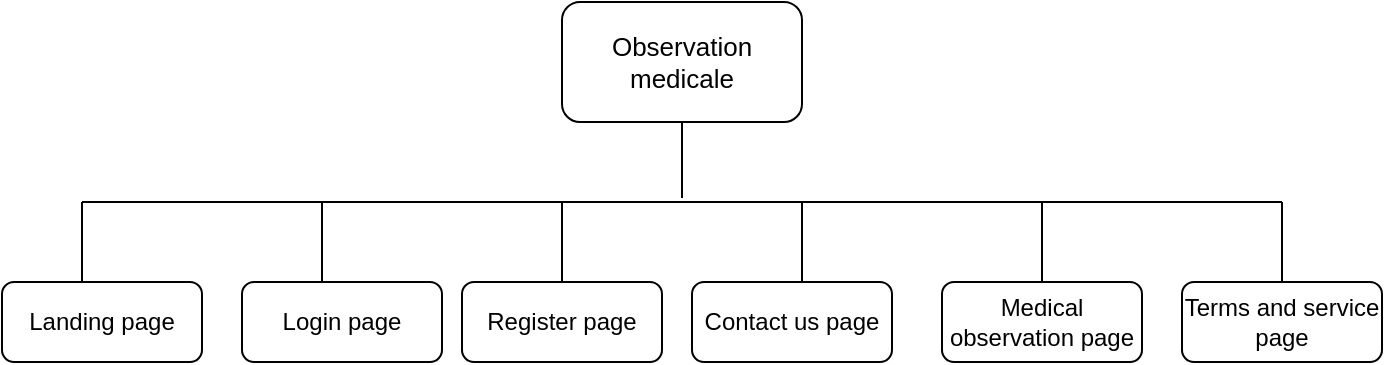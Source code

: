 <mxfile version="14.1.8" type="device" pages="7"><diagram id="3yJ3MZIMMyPc7W6pzTrN" name="Summary"><mxGraphModel dx="946" dy="725" grid="1" gridSize="10" guides="1" tooltips="1" connect="1" arrows="1" fold="1" page="1" pageScale="1" pageWidth="850" pageHeight="1100" math="0" shadow="0"><root><mxCell id="0"/><mxCell id="1" parent="0"/><mxCell id="WhjVWu0zMFhvzqCTLswq-1" value="&lt;font style=&quot;font-size: 13px&quot;&gt;Observation medicale&lt;/font&gt;" style="rounded=1;whiteSpace=wrap;html=1;" vertex="1" parent="1"><mxGeometry x="360" y="20" width="120" height="60" as="geometry"/></mxCell><mxCell id="WhjVWu0zMFhvzqCTLswq-2" value="" style="endArrow=none;html=1;" edge="1" parent="1"><mxGeometry width="50" height="50" relative="1" as="geometry"><mxPoint x="420" y="118" as="sourcePoint"/><mxPoint x="420" y="80" as="targetPoint"/></mxGeometry></mxCell><mxCell id="WhjVWu0zMFhvzqCTLswq-3" value="" style="endArrow=none;html=1;" edge="1" parent="1"><mxGeometry width="50" height="50" relative="1" as="geometry"><mxPoint x="120" y="120" as="sourcePoint"/><mxPoint x="720" y="120" as="targetPoint"/></mxGeometry></mxCell><mxCell id="WhjVWu0zMFhvzqCTLswq-4" value="" style="endArrow=none;html=1;" edge="1" parent="1"><mxGeometry width="50" height="50" relative="1" as="geometry"><mxPoint x="120" y="160" as="sourcePoint"/><mxPoint x="120" y="120" as="targetPoint"/></mxGeometry></mxCell><mxCell id="WhjVWu0zMFhvzqCTLswq-5" value="" style="endArrow=none;html=1;" edge="1" parent="1"><mxGeometry width="50" height="50" relative="1" as="geometry"><mxPoint x="360" y="160" as="sourcePoint"/><mxPoint x="360" y="120" as="targetPoint"/></mxGeometry></mxCell><mxCell id="WhjVWu0zMFhvzqCTLswq-6" value="" style="endArrow=none;html=1;" edge="1" parent="1"><mxGeometry width="50" height="50" relative="1" as="geometry"><mxPoint x="240" y="160" as="sourcePoint"/><mxPoint x="240" y="120" as="targetPoint"/></mxGeometry></mxCell><mxCell id="WhjVWu0zMFhvzqCTLswq-7" value="" style="endArrow=none;html=1;" edge="1" parent="1"><mxGeometry width="50" height="50" relative="1" as="geometry"><mxPoint x="480" y="160" as="sourcePoint"/><mxPoint x="480" y="120" as="targetPoint"/></mxGeometry></mxCell><mxCell id="WhjVWu0zMFhvzqCTLswq-8" value="" style="endArrow=none;html=1;" edge="1" parent="1"><mxGeometry width="50" height="50" relative="1" as="geometry"><mxPoint x="600" y="160" as="sourcePoint"/><mxPoint x="600" y="120" as="targetPoint"/></mxGeometry></mxCell><mxCell id="WhjVWu0zMFhvzqCTLswq-9" value="" style="endArrow=none;html=1;" edge="1" parent="1"><mxGeometry width="50" height="50" relative="1" as="geometry"><mxPoint x="720" y="160" as="sourcePoint"/><mxPoint x="720" y="120" as="targetPoint"/></mxGeometry></mxCell><mxCell id="WhjVWu0zMFhvzqCTLswq-10" value="Landing page" style="rounded=1;whiteSpace=wrap;html=1;" vertex="1" parent="1"><mxGeometry x="80" y="160" width="100" height="40" as="geometry"/></mxCell><mxCell id="WhjVWu0zMFhvzqCTLswq-12" value="Login page" style="rounded=1;whiteSpace=wrap;html=1;" vertex="1" parent="1"><mxGeometry x="200" y="160" width="100" height="40" as="geometry"/></mxCell><mxCell id="WhjVWu0zMFhvzqCTLswq-13" value="Register page" style="rounded=1;whiteSpace=wrap;html=1;" vertex="1" parent="1"><mxGeometry x="310" y="160" width="100" height="40" as="geometry"/></mxCell><mxCell id="WhjVWu0zMFhvzqCTLswq-14" value="Contact us page" style="rounded=1;whiteSpace=wrap;html=1;" vertex="1" parent="1"><mxGeometry x="425" y="160" width="100" height="40" as="geometry"/></mxCell><mxCell id="WhjVWu0zMFhvzqCTLswq-17" value="Medical observation page" style="rounded=1;whiteSpace=wrap;html=1;" vertex="1" parent="1"><mxGeometry x="550" y="160" width="100" height="40" as="geometry"/></mxCell><mxCell id="WhjVWu0zMFhvzqCTLswq-19" value="Terms and service page" style="rounded=1;whiteSpace=wrap;html=1;" vertex="1" parent="1"><mxGeometry x="670" y="160" width="100" height="40" as="geometry"/></mxCell></root></mxGraphModel></diagram><diagram id="wL3Z_majx9mBu0oNOrp7" name="Medical observation page"><mxGraphModel dx="5212" dy="4100" grid="1" gridSize="10" guides="1" tooltips="1" connect="1" arrows="1" fold="1" page="0" pageScale="1" pageWidth="850" pageHeight="1100" math="0" shadow="0"><root><mxCell id="9VKDT4r9Dk2I_gmhEoQF-0"/><mxCell id="9VKDT4r9Dk2I_gmhEoQF-1" parent="9VKDT4r9Dk2I_gmhEoQF-0"/><mxCell id="FzcDCdf07v_fNVSTCSuI-3" style="edgeStyle=orthogonalEdgeStyle;rounded=0;orthogonalLoop=1;jettySize=auto;html=1;exitX=0.5;exitY=1;exitDx=0;exitDy=0;" edge="1" parent="9VKDT4r9Dk2I_gmhEoQF-1" source="FzcDCdf07v_fNVSTCSuI-0"><mxGeometry relative="1" as="geometry"><mxPoint x="160.429" y="-120" as="targetPoint"/></mxGeometry></mxCell><mxCell id="FzcDCdf07v_fNVSTCSuI-0" value="&lt;font style=&quot;font-size: 19px&quot;&gt;Identite&lt;/font&gt;" style="rounded=1;whiteSpace=wrap;html=1;" vertex="1" parent="9VKDT4r9Dk2I_gmhEoQF-1"><mxGeometry x="100" y="-250" width="120" height="60" as="geometry"/></mxCell><mxCell id="FzcDCdf07v_fNVSTCSuI-6" style="edgeStyle=orthogonalEdgeStyle;rounded=0;orthogonalLoop=1;jettySize=auto;html=1;exitX=0.5;exitY=1;exitDx=0;exitDy=0;" edge="1" parent="9VKDT4r9Dk2I_gmhEoQF-1" source="FzcDCdf07v_fNVSTCSuI-4"><mxGeometry relative="1" as="geometry"><mxPoint x="160.429" as="targetPoint"/></mxGeometry></mxCell><mxCell id="FzcDCdf07v_fNVSTCSuI-4" value="&lt;font style=&quot;font-size: 19px&quot;&gt;Motif de consultation&lt;/font&gt;" style="rounded=1;whiteSpace=wrap;html=1;" vertex="1" parent="9VKDT4r9Dk2I_gmhEoQF-1"><mxGeometry x="100" y="-120" width="120" height="60" as="geometry"/></mxCell><mxCell id="FzcDCdf07v_fNVSTCSuI-8" style="edgeStyle=orthogonalEdgeStyle;rounded=0;orthogonalLoop=1;jettySize=auto;html=1;exitX=0.5;exitY=1;exitDx=0;exitDy=0;entryX=0.5;entryY=0;entryDx=0;entryDy=0;" edge="1" parent="9VKDT4r9Dk2I_gmhEoQF-1" source="FzcDCdf07v_fNVSTCSuI-5" target="FzcDCdf07v_fNVSTCSuI-7"><mxGeometry relative="1" as="geometry"/></mxCell><mxCell id="FzcDCdf07v_fNVSTCSuI-5" value="&lt;font style=&quot;font-size: 19px&quot;&gt;Antecedents&lt;br&gt;&lt;/font&gt;" style="rounded=1;whiteSpace=wrap;html=1;" vertex="1" parent="9VKDT4r9Dk2I_gmhEoQF-1"><mxGeometry x="100" width="120" height="60" as="geometry"/></mxCell><mxCell id="FzcDCdf07v_fNVSTCSuI-13" style="edgeStyle=orthogonalEdgeStyle;rounded=0;orthogonalLoop=1;jettySize=auto;html=1;exitX=0.5;exitY=1;exitDx=0;exitDy=0;entryX=0.5;entryY=0;entryDx=0;entryDy=0;" edge="1" parent="9VKDT4r9Dk2I_gmhEoQF-1" source="FzcDCdf07v_fNVSTCSuI-7" target="FzcDCdf07v_fNVSTCSuI-9"><mxGeometry relative="1" as="geometry"/></mxCell><mxCell id="FzcDCdf07v_fNVSTCSuI-7" value="&lt;font style=&quot;font-size: 19px&quot;&gt;Histoire de la maladie&lt;br&gt;&lt;/font&gt;" style="rounded=1;whiteSpace=wrap;html=1;" vertex="1" parent="9VKDT4r9Dk2I_gmhEoQF-1"><mxGeometry x="100" y="120" width="120" height="60" as="geometry"/></mxCell><mxCell id="FzcDCdf07v_fNVSTCSuI-14" style="edgeStyle=orthogonalEdgeStyle;rounded=0;orthogonalLoop=1;jettySize=auto;html=1;exitX=0.5;exitY=1;exitDx=0;exitDy=0;entryX=0.5;entryY=0;entryDx=0;entryDy=0;" edge="1" parent="9VKDT4r9Dk2I_gmhEoQF-1" source="FzcDCdf07v_fNVSTCSuI-9" target="FzcDCdf07v_fNVSTCSuI-10"><mxGeometry relative="1" as="geometry"/></mxCell><mxCell id="FzcDCdf07v_fNVSTCSuI-9" value="&lt;font style=&quot;font-size: 19px&quot;&gt;Examen physique&lt;br&gt;&lt;/font&gt;" style="rounded=1;whiteSpace=wrap;html=1;" vertex="1" parent="9VKDT4r9Dk2I_gmhEoQF-1"><mxGeometry x="100" y="240" width="120" height="60" as="geometry"/></mxCell><mxCell id="FzcDCdf07v_fNVSTCSuI-15" style="edgeStyle=orthogonalEdgeStyle;rounded=0;orthogonalLoop=1;jettySize=auto;html=1;exitX=0.5;exitY=1;exitDx=0;exitDy=0;entryX=0.5;entryY=0;entryDx=0;entryDy=0;" edge="1" parent="9VKDT4r9Dk2I_gmhEoQF-1" source="FzcDCdf07v_fNVSTCSuI-10" target="FzcDCdf07v_fNVSTCSuI-11"><mxGeometry relative="1" as="geometry"/></mxCell><mxCell id="FzcDCdf07v_fNVSTCSuI-10" value="&lt;font style=&quot;font-size: 19px&quot;&gt;Synthese clinique&lt;br&gt;&lt;/font&gt;" style="rounded=1;whiteSpace=wrap;html=1;" vertex="1" parent="9VKDT4r9Dk2I_gmhEoQF-1"><mxGeometry x="100" y="360" width="120" height="60" as="geometry"/></mxCell><mxCell id="FzcDCdf07v_fNVSTCSuI-16" style="edgeStyle=orthogonalEdgeStyle;rounded=0;orthogonalLoop=1;jettySize=auto;html=1;exitX=0.5;exitY=1;exitDx=0;exitDy=0;entryX=0.5;entryY=0;entryDx=0;entryDy=0;" edge="1" parent="9VKDT4r9Dk2I_gmhEoQF-1" source="FzcDCdf07v_fNVSTCSuI-11" target="FzcDCdf07v_fNVSTCSuI-12"><mxGeometry relative="1" as="geometry"/></mxCell><mxCell id="FzcDCdf07v_fNVSTCSuI-11" value="&lt;font style=&quot;font-size: 19px&quot;&gt;Diagnostics a evoquer&lt;br&gt;&lt;/font&gt;" style="rounded=1;whiteSpace=wrap;html=1;" vertex="1" parent="9VKDT4r9Dk2I_gmhEoQF-1"><mxGeometry x="100" y="480" width="120" height="60" as="geometry"/></mxCell><mxCell id="FzcDCdf07v_fNVSTCSuI-19" style="edgeStyle=orthogonalEdgeStyle;rounded=0;orthogonalLoop=1;jettySize=auto;html=1;exitX=0.5;exitY=1;exitDx=0;exitDy=0;entryX=0.5;entryY=0;entryDx=0;entryDy=0;" edge="1" parent="9VKDT4r9Dk2I_gmhEoQF-1" source="FzcDCdf07v_fNVSTCSuI-12" target="FzcDCdf07v_fNVSTCSuI-17"><mxGeometry relative="1" as="geometry"/></mxCell><mxCell id="FzcDCdf07v_fNVSTCSuI-12" value="&lt;font style=&quot;font-size: 19px&quot;&gt;Bilans paracliniques&lt;br&gt;&lt;/font&gt;" style="rounded=1;whiteSpace=wrap;html=1;" vertex="1" parent="9VKDT4r9Dk2I_gmhEoQF-1"><mxGeometry x="100" y="600" width="120" height="60" as="geometry"/></mxCell><mxCell id="FzcDCdf07v_fNVSTCSuI-17" value="&lt;font style=&quot;font-size: 19px&quot;&gt;Traitement&lt;br&gt;&lt;/font&gt;" style="rounded=1;whiteSpace=wrap;html=1;" vertex="1" parent="9VKDT4r9Dk2I_gmhEoQF-1"><mxGeometry x="100" y="720" width="120" height="60" as="geometry"/></mxCell><mxCell id="FzcDCdf07v_fNVSTCSuI-25" value="" style="endArrow=none;html=1;" edge="1" parent="9VKDT4r9Dk2I_gmhEoQF-1"><mxGeometry width="50" height="50" relative="1" as="geometry"><mxPoint x="220" y="-220" as="sourcePoint"/><mxPoint x="600" y="-220" as="targetPoint"/></mxGeometry></mxCell><mxCell id="FzcDCdf07v_fNVSTCSuI-26" value="" style="endArrow=none;html=1;" edge="1" parent="9VKDT4r9Dk2I_gmhEoQF-1"><mxGeometry width="50" height="50" relative="1" as="geometry"><mxPoint x="600" y="-220" as="sourcePoint"/><mxPoint x="600" y="-480" as="targetPoint"/></mxGeometry></mxCell><mxCell id="FzcDCdf07v_fNVSTCSuI-27" value="" style="endArrow=none;html=1;" edge="1" parent="9VKDT4r9Dk2I_gmhEoQF-1"><mxGeometry width="50" height="50" relative="1" as="geometry"><mxPoint x="600" y="-480" as="sourcePoint"/><mxPoint x="760" y="-480" as="targetPoint"/></mxGeometry></mxCell><mxCell id="FzcDCdf07v_fNVSTCSuI-28" value="Nom complet&lt;br&gt;" style="rounded=0;whiteSpace=wrap;html=1;" vertex="1" parent="9VKDT4r9Dk2I_gmhEoQF-1"><mxGeometry x="840" y="-800" width="120" height="60" as="geometry"/></mxCell><mxCell id="FzcDCdf07v_fNVSTCSuI-29" value="Age" style="rounded=0;whiteSpace=wrap;html=1;" vertex="1" parent="9VKDT4r9Dk2I_gmhEoQF-1"><mxGeometry x="840" y="-640" width="120" height="60" as="geometry"/></mxCell><mxCell id="FzcDCdf07v_fNVSTCSuI-30" value="Sexe" style="rounded=0;whiteSpace=wrap;html=1;" vertex="1" parent="9VKDT4r9Dk2I_gmhEoQF-1"><mxGeometry x="840" y="-720" width="120" height="60" as="geometry"/></mxCell><mxCell id="FzcDCdf07v_fNVSTCSuI-31" value="Profession&lt;br&gt;" style="rounded=0;whiteSpace=wrap;html=1;" vertex="1" parent="9VKDT4r9Dk2I_gmhEoQF-1"><mxGeometry x="840" y="-480" width="120" height="60" as="geometry"/></mxCell><mxCell id="FzcDCdf07v_fNVSTCSuI-32" value="Situation familiale" style="rounded=0;whiteSpace=wrap;html=1;" vertex="1" parent="9VKDT4r9Dk2I_gmhEoQF-1"><mxGeometry x="840" y="-560" width="120" height="60" as="geometry"/></mxCell><mxCell id="FzcDCdf07v_fNVSTCSuI-33" value="Mutuelle&lt;br&gt;" style="rounded=0;whiteSpace=wrap;html=1;" vertex="1" parent="9VKDT4r9Dk2I_gmhEoQF-1"><mxGeometry x="840" y="-320" width="120" height="60" as="geometry"/></mxCell><mxCell id="FzcDCdf07v_fNVSTCSuI-34" value="Habitat" style="rounded=0;whiteSpace=wrap;html=1;" vertex="1" parent="9VKDT4r9Dk2I_gmhEoQF-1"><mxGeometry x="840" y="-400" width="120" height="60" as="geometry"/></mxCell><mxCell id="FzcDCdf07v_fNVSTCSuI-35" value="Activite sportive" style="rounded=0;whiteSpace=wrap;html=1;" vertex="1" parent="9VKDT4r9Dk2I_gmhEoQF-1"><mxGeometry x="840" y="-240" width="120" height="60" as="geometry"/></mxCell><mxCell id="FzcDCdf07v_fNVSTCSuI-36" value="Nombre d'enfants" style="rounded=0;whiteSpace=wrap;html=1;" vertex="1" parent="9VKDT4r9Dk2I_gmhEoQF-1"><mxGeometry x="1120" y="-560" width="120" height="60" as="geometry"/></mxCell><mxCell id="FzcDCdf07v_fNVSTCSuI-37" value="" style="endArrow=none;html=1;" edge="1" parent="9VKDT4r9Dk2I_gmhEoQF-1"><mxGeometry width="50" height="50" relative="1" as="geometry"><mxPoint x="760" y="-200" as="sourcePoint"/><mxPoint x="760" y="-760" as="targetPoint"/><Array as="points"/></mxGeometry></mxCell><mxCell id="FzcDCdf07v_fNVSTCSuI-40" value="" style="endArrow=none;html=1;entryX=0;entryY=0.667;entryDx=0;entryDy=0;entryPerimeter=0;" edge="1" parent="9VKDT4r9Dk2I_gmhEoQF-1" target="FzcDCdf07v_fNVSTCSuI-28"><mxGeometry width="50" height="50" relative="1" as="geometry"><mxPoint x="760" y="-760" as="sourcePoint"/><mxPoint x="1100" y="-520" as="targetPoint"/></mxGeometry></mxCell><mxCell id="FzcDCdf07v_fNVSTCSuI-41" value="" style="endArrow=none;html=1;entryX=0;entryY=0.667;entryDx=0;entryDy=0;entryPerimeter=0;" edge="1" parent="9VKDT4r9Dk2I_gmhEoQF-1"><mxGeometry width="50" height="50" relative="1" as="geometry"><mxPoint x="760.0" y="-690.1" as="sourcePoint"/><mxPoint x="840.0" y="-690.08" as="targetPoint"/></mxGeometry></mxCell><mxCell id="FzcDCdf07v_fNVSTCSuI-42" value="" style="endArrow=none;html=1;entryX=0;entryY=0.667;entryDx=0;entryDy=0;entryPerimeter=0;" edge="1" parent="9VKDT4r9Dk2I_gmhEoQF-1"><mxGeometry width="50" height="50" relative="1" as="geometry"><mxPoint x="760" y="-610.59" as="sourcePoint"/><mxPoint x="840" y="-610.57" as="targetPoint"/></mxGeometry></mxCell><mxCell id="FzcDCdf07v_fNVSTCSuI-43" value="" style="endArrow=none;html=1;entryX=0;entryY=0.667;entryDx=0;entryDy=0;entryPerimeter=0;" edge="1" parent="9VKDT4r9Dk2I_gmhEoQF-1"><mxGeometry width="50" height="50" relative="1" as="geometry"><mxPoint x="760" y="-520" as="sourcePoint"/><mxPoint x="840" y="-519.98" as="targetPoint"/></mxGeometry></mxCell><mxCell id="FzcDCdf07v_fNVSTCSuI-44" value="" style="endArrow=none;html=1;entryX=0;entryY=0.667;entryDx=0;entryDy=0;entryPerimeter=0;" edge="1" parent="9VKDT4r9Dk2I_gmhEoQF-1"><mxGeometry width="50" height="50" relative="1" as="geometry"><mxPoint x="760" y="-440" as="sourcePoint"/><mxPoint x="840" y="-439.98" as="targetPoint"/></mxGeometry></mxCell><mxCell id="FzcDCdf07v_fNVSTCSuI-45" value="" style="endArrow=none;html=1;entryX=0;entryY=0.667;entryDx=0;entryDy=0;entryPerimeter=0;" edge="1" parent="9VKDT4r9Dk2I_gmhEoQF-1"><mxGeometry width="50" height="50" relative="1" as="geometry"><mxPoint x="760" y="-370.5" as="sourcePoint"/><mxPoint x="840" y="-370.48" as="targetPoint"/></mxGeometry></mxCell><mxCell id="FzcDCdf07v_fNVSTCSuI-46" value="" style="endArrow=none;html=1;entryX=0;entryY=0.667;entryDx=0;entryDy=0;entryPerimeter=0;" edge="1" parent="9VKDT4r9Dk2I_gmhEoQF-1"><mxGeometry width="50" height="50" relative="1" as="geometry"><mxPoint x="760" y="-290" as="sourcePoint"/><mxPoint x="840" y="-289.98" as="targetPoint"/></mxGeometry></mxCell><mxCell id="FzcDCdf07v_fNVSTCSuI-47" value="" style="endArrow=none;html=1;entryX=0;entryY=0.667;entryDx=0;entryDy=0;entryPerimeter=0;" edge="1" parent="9VKDT4r9Dk2I_gmhEoQF-1"><mxGeometry width="50" height="50" relative="1" as="geometry"><mxPoint x="760" y="-200" as="sourcePoint"/><mxPoint x="840" y="-199.98" as="targetPoint"/></mxGeometry></mxCell><mxCell id="FzcDCdf07v_fNVSTCSuI-48" value="" style="endArrow=classic;html=1;exitX=1;exitY=0.5;exitDx=0;exitDy=0;" edge="1" parent="9VKDT4r9Dk2I_gmhEoQF-1" source="FzcDCdf07v_fNVSTCSuI-32"><mxGeometry relative="1" as="geometry"><mxPoint x="1020" y="-530.34" as="sourcePoint"/><mxPoint x="1120" y="-530.34" as="targetPoint"/></mxGeometry></mxCell><mxCell id="FzcDCdf07v_fNVSTCSuI-49" value="Si marie/divorce/veuf" style="edgeLabel;resizable=0;html=1;align=center;verticalAlign=middle;" connectable="0" vertex="1" parent="FzcDCdf07v_fNVSTCSuI-48"><mxGeometry relative="1" as="geometry"/></mxCell><mxCell id="FzcDCdf07v_fNVSTCSuI-50" value="" style="endArrow=none;html=1;" edge="1" parent="9VKDT4r9Dk2I_gmhEoQF-1"><mxGeometry width="50" height="50" relative="1" as="geometry"><mxPoint x="-200" y="-480" as="sourcePoint"/><mxPoint x="-200" y="30" as="targetPoint"/></mxGeometry></mxCell><mxCell id="FzcDCdf07v_fNVSTCSuI-51" value="" style="endArrow=none;html=1;entryX=0;entryY=0.5;entryDx=0;entryDy=0;" edge="1" parent="9VKDT4r9Dk2I_gmhEoQF-1" target="FzcDCdf07v_fNVSTCSuI-5"><mxGeometry width="50" height="50" relative="1" as="geometry"><mxPoint x="-200" y="30" as="sourcePoint"/><mxPoint x="-30" y="-160" as="targetPoint"/></mxGeometry></mxCell><mxCell id="FzcDCdf07v_fNVSTCSuI-52" value="" style="endArrow=none;html=1;" edge="1" parent="9VKDT4r9Dk2I_gmhEoQF-1"><mxGeometry width="50" height="50" relative="1" as="geometry"><mxPoint x="-360" y="-480" as="sourcePoint"/><mxPoint x="-200" y="-480" as="targetPoint"/></mxGeometry></mxCell><mxCell id="FzcDCdf07v_fNVSTCSuI-75" value="" style="endArrow=none;html=1;" edge="1" parent="9VKDT4r9Dk2I_gmhEoQF-1"><mxGeometry width="50" height="50" relative="1" as="geometry"><mxPoint x="-360" y="-640" as="sourcePoint"/><mxPoint x="-360" y="-240" as="targetPoint"/></mxGeometry></mxCell><mxCell id="FzcDCdf07v_fNVSTCSuI-76" value="" style="endArrow=none;html=1;" edge="1" parent="9VKDT4r9Dk2I_gmhEoQF-1"><mxGeometry width="50" height="50" relative="1" as="geometry"><mxPoint x="-520" y="-640" as="sourcePoint"/><mxPoint x="-360" y="-640" as="targetPoint"/></mxGeometry></mxCell><mxCell id="FzcDCdf07v_fNVSTCSuI-78" value="&lt;font style=&quot;font-size: 19px&quot;&gt;Personnels&lt;/font&gt;" style="rounded=1;whiteSpace=wrap;html=1;" vertex="1" parent="9VKDT4r9Dk2I_gmhEoQF-1"><mxGeometry x="-640" y="-670" width="120" height="60" as="geometry"/></mxCell><mxCell id="FzcDCdf07v_fNVSTCSuI-79" value="" style="endArrow=none;html=1;entryX=0;entryY=0.5;entryDx=0;entryDy=0;" edge="1" parent="9VKDT4r9Dk2I_gmhEoQF-1" target="FzcDCdf07v_fNVSTCSuI-78"><mxGeometry width="50" height="50" relative="1" as="geometry"><mxPoint x="-760" y="-640" as="sourcePoint"/><mxPoint x="-550" y="-590" as="targetPoint"/></mxGeometry></mxCell><mxCell id="FzcDCdf07v_fNVSTCSuI-82" value="&lt;font style=&quot;font-size: 19px&quot;&gt;Medicaux&lt;/font&gt;" style="rounded=1;whiteSpace=wrap;html=1;" vertex="1" parent="9VKDT4r9Dk2I_gmhEoQF-1"><mxGeometry x="-960" y="-870" width="120" height="60" as="geometry"/></mxCell><mxCell id="FzcDCdf07v_fNVSTCSuI-83" value="&lt;font style=&quot;font-size: 19px&quot;&gt;Toxiques&lt;/font&gt;" style="rounded=1;whiteSpace=wrap;html=1;" vertex="1" parent="9VKDT4r9Dk2I_gmhEoQF-1"><mxGeometry x="-960" y="-710" width="120" height="60" as="geometry"/></mxCell><mxCell id="FzcDCdf07v_fNVSTCSuI-84" value="&lt;font style=&quot;font-size: 19px&quot;&gt;Allergiques&lt;br&gt;&lt;/font&gt;" style="rounded=1;whiteSpace=wrap;html=1;" vertex="1" parent="9VKDT4r9Dk2I_gmhEoQF-1"><mxGeometry x="-960" y="-790" width="120" height="60" as="geometry"/></mxCell><mxCell id="FzcDCdf07v_fNVSTCSuI-85" value="&lt;font style=&quot;font-size: 19px&quot;&gt;Chirurgicaux&lt;/font&gt;" style="rounded=1;whiteSpace=wrap;html=1;" vertex="1" parent="9VKDT4r9Dk2I_gmhEoQF-1"><mxGeometry x="-960" y="-630" width="120" height="60" as="geometry"/></mxCell><mxCell id="FzcDCdf07v_fNVSTCSuI-86" value="&lt;font style=&quot;font-size: 19px&quot;&gt;Gyneco-obstetricaux&lt;/font&gt;" style="rounded=1;whiteSpace=wrap;html=1;" vertex="1" parent="9VKDT4r9Dk2I_gmhEoQF-1"><mxGeometry x="-960" y="-550" width="120" height="60" as="geometry"/></mxCell><mxCell id="FzcDCdf07v_fNVSTCSuI-87" value="&lt;font style=&quot;font-size: 19px&quot;&gt;Neonataux&lt;/font&gt;" style="rounded=1;whiteSpace=wrap;html=1;" vertex="1" parent="9VKDT4r9Dk2I_gmhEoQF-1"><mxGeometry x="-960" y="-470" width="120" height="60" as="geometry"/></mxCell><mxCell id="FzcDCdf07v_fNVSTCSuI-63" value="" style="endArrow=none;html=1;" edge="1" parent="9VKDT4r9Dk2I_gmhEoQF-1"><mxGeometry x="-840" y="-846.21" width="50" height="50" as="geometry"><mxPoint x="-760" y="-440" as="sourcePoint"/><mxPoint x="-760" y="-840" as="targetPoint"/><Array as="points"/></mxGeometry></mxCell><mxCell id="FzcDCdf07v_fNVSTCSuI-66" value="" style="endArrow=none;html=1;entryX=0;entryY=0.667;entryDx=0;entryDy=0;entryPerimeter=0;" edge="1" parent="9VKDT4r9Dk2I_gmhEoQF-1"><mxGeometry x="-840" y="-851" width="50" height="50" as="geometry"><mxPoint x="-840" y="-440" as="sourcePoint"/><mxPoint x="-760" y="-440" as="targetPoint"/></mxGeometry></mxCell><mxCell id="FzcDCdf07v_fNVSTCSuI-67" value="" style="endArrow=none;html=1;entryX=0;entryY=0.667;entryDx=0;entryDy=0;entryPerimeter=0;" edge="1" parent="9VKDT4r9Dk2I_gmhEoQF-1"><mxGeometry x="-840" y="-840" width="50" height="50" as="geometry"><mxPoint x="-840" y="-520" as="sourcePoint"/><mxPoint x="-760" y="-520" as="targetPoint"/></mxGeometry></mxCell><mxCell id="FzcDCdf07v_fNVSTCSuI-68" value="" style="endArrow=none;html=1;entryX=0;entryY=0.667;entryDx=0;entryDy=0;entryPerimeter=0;" edge="1" parent="9VKDT4r9Dk2I_gmhEoQF-1"><mxGeometry x="-840" y="-840" width="50" height="50" as="geometry"><mxPoint x="-840" y="-600" as="sourcePoint"/><mxPoint x="-760" y="-600" as="targetPoint"/></mxGeometry></mxCell><mxCell id="FzcDCdf07v_fNVSTCSuI-69" value="" style="endArrow=none;html=1;entryX=0;entryY=0.667;entryDx=0;entryDy=0;entryPerimeter=0;" edge="1" parent="9VKDT4r9Dk2I_gmhEoQF-1"><mxGeometry x="-840" y="-851" width="50" height="50" as="geometry"><mxPoint x="-840" y="-680" as="sourcePoint"/><mxPoint x="-760" y="-680" as="targetPoint"/></mxGeometry></mxCell><mxCell id="FzcDCdf07v_fNVSTCSuI-70" value="" style="endArrow=none;html=1;entryX=0;entryY=0.667;entryDx=0;entryDy=0;entryPerimeter=0;" edge="1" parent="9VKDT4r9Dk2I_gmhEoQF-1"><mxGeometry x="-840" y="-850" width="50" height="50" as="geometry"><mxPoint x="-840" y="-760" as="sourcePoint"/><mxPoint x="-760" y="-760" as="targetPoint"/></mxGeometry></mxCell><mxCell id="FzcDCdf07v_fNVSTCSuI-71" value="" style="endArrow=none;html=1;entryX=0;entryY=0.667;entryDx=0;entryDy=0;entryPerimeter=0;" edge="1" parent="9VKDT4r9Dk2I_gmhEoQF-1"><mxGeometry x="-840" y="-840" width="50" height="50" as="geometry"><mxPoint x="-840" y="-840" as="sourcePoint"/><mxPoint x="-760" y="-840" as="targetPoint"/></mxGeometry></mxCell><mxCell id="FzcDCdf07v_fNVSTCSuI-90" value="" style="endArrow=none;html=1;" edge="1" parent="9VKDT4r9Dk2I_gmhEoQF-1"><mxGeometry width="50" height="50" relative="1" as="geometry"><mxPoint x="-520" y="-240" as="sourcePoint"/><mxPoint x="-360" y="-240" as="targetPoint"/></mxGeometry></mxCell><mxCell id="FzcDCdf07v_fNVSTCSuI-91" value="&lt;font style=&quot;font-size: 19px&quot;&gt;Familiaux&lt;/font&gt;" style="rounded=1;whiteSpace=wrap;html=1;" vertex="1" parent="9VKDT4r9Dk2I_gmhEoQF-1"><mxGeometry x="-640" y="-270" width="120" height="60" as="geometry"/></mxCell><mxCell id="FzcDCdf07v_fNVSTCSuI-93" value="" style="endArrow=none;html=1;exitX=1;exitY=0.5;exitDx=0;exitDy=0;" edge="1" parent="9VKDT4r9Dk2I_gmhEoQF-1" source="FzcDCdf07v_fNVSTCSuI-7"><mxGeometry width="50" height="50" relative="1" as="geometry"><mxPoint x="230" y="148.75" as="sourcePoint"/><mxPoint x="600" y="149" as="targetPoint"/></mxGeometry></mxCell><mxCell id="FzcDCdf07v_fNVSTCSuI-94" value="&lt;font style=&quot;font-size: 19px&quot;&gt;Histoire de la maladie + SIgnes associes + Etat general (conserve/altere)&lt;/font&gt;" style="rounded=1;whiteSpace=wrap;html=1;" vertex="1" parent="9VKDT4r9Dk2I_gmhEoQF-1"><mxGeometry x="600" y="80" width="200" height="120" as="geometry"/></mxCell><mxCell id="FzcDCdf07v_fNVSTCSuI-95" value="" style="endArrow=none;html=1;entryX=0;entryY=0.5;entryDx=0;entryDy=0;" edge="1" parent="9VKDT4r9Dk2I_gmhEoQF-1"><mxGeometry width="50" height="50" relative="1" as="geometry"><mxPoint x="-1080" y="270" as="sourcePoint"/><mxPoint x="100" y="270" as="targetPoint"/></mxGeometry></mxCell><mxCell id="FzcDCdf07v_fNVSTCSuI-96" value="" style="endArrow=none;html=1;" edge="1" parent="9VKDT4r9Dk2I_gmhEoQF-1"><mxGeometry x="-1160" y="-190.83" width="50" height="50" as="geometry"><mxPoint x="-1080" y="-170" as="sourcePoint"/><mxPoint x="-1080" y="720" as="targetPoint"/><Array as="points"/></mxGeometry></mxCell><mxCell id="FzcDCdf07v_fNVSTCSuI-97" value="" style="endArrow=none;html=1;entryX=0;entryY=0.667;entryDx=0;entryDy=0;entryPerimeter=0;" edge="1" parent="9VKDT4r9Dk2I_gmhEoQF-1"><mxGeometry x="-1160" y="-170.5" width="50" height="50" as="geometry"><mxPoint x="-1080" y="389.5" as="sourcePoint"/><mxPoint x="-1160" y="389.5" as="targetPoint"/></mxGeometry></mxCell><mxCell id="FzcDCdf07v_fNVSTCSuI-98" value="" style="endArrow=none;html=1;entryX=0;entryY=0.667;entryDx=0;entryDy=0;entryPerimeter=0;" edge="1" parent="9VKDT4r9Dk2I_gmhEoQF-1"><mxGeometry x="-1160" y="-180.83" width="50" height="50" as="geometry"><mxPoint x="-1080" y="309.17" as="sourcePoint"/><mxPoint x="-1160" y="309.17" as="targetPoint"/></mxGeometry></mxCell><mxCell id="FzcDCdf07v_fNVSTCSuI-99" value="" style="endArrow=none;html=1;entryX=0;entryY=0.667;entryDx=0;entryDy=0;entryPerimeter=0;" edge="1" parent="9VKDT4r9Dk2I_gmhEoQF-1"><mxGeometry x="-1160" y="-180.83" width="50" height="50" as="geometry"><mxPoint x="-1080" y="230.17" as="sourcePoint"/><mxPoint x="-1160" y="230.17" as="targetPoint"/></mxGeometry></mxCell><mxCell id="FzcDCdf07v_fNVSTCSuI-100" value="" style="endArrow=none;html=1;entryX=0;entryY=0.667;entryDx=0;entryDy=0;entryPerimeter=0;" edge="1" parent="9VKDT4r9Dk2I_gmhEoQF-1"><mxGeometry x="-1160" y="-170.5" width="50" height="50" as="geometry"><mxPoint x="-1080" y="149.5" as="sourcePoint"/><mxPoint x="-1160" y="149.5" as="targetPoint"/></mxGeometry></mxCell><mxCell id="FzcDCdf07v_fNVSTCSuI-101" value="" style="endArrow=none;html=1;entryX=0;entryY=0.667;entryDx=0;entryDy=0;entryPerimeter=0;" edge="1" parent="9VKDT4r9Dk2I_gmhEoQF-1"><mxGeometry x="-1160" y="-170.5" width="50" height="50" as="geometry"><mxPoint x="-1080" y="69.5" as="sourcePoint"/><mxPoint x="-1160" y="69.5" as="targetPoint"/></mxGeometry></mxCell><mxCell id="FzcDCdf07v_fNVSTCSuI-102" value="" style="endArrow=none;html=1;entryX=0;entryY=0.667;entryDx=0;entryDy=0;entryPerimeter=0;" edge="1" parent="9VKDT4r9Dk2I_gmhEoQF-1"><mxGeometry x="-1160" y="-180.83" width="50" height="50" as="geometry"><mxPoint x="-1080" y="-9.83" as="sourcePoint"/><mxPoint x="-1160" y="-9.83" as="targetPoint"/></mxGeometry></mxCell><mxCell id="FzcDCdf07v_fNVSTCSuI-103" value="" style="endArrow=none;html=1;entryX=0;entryY=0.667;entryDx=0;entryDy=0;entryPerimeter=0;" edge="1" parent="9VKDT4r9Dk2I_gmhEoQF-1"><mxGeometry x="-1160" y="-180.83" width="50" height="50" as="geometry"><mxPoint x="-1080" y="-90.83" as="sourcePoint"/><mxPoint x="-1160" y="-90.83" as="targetPoint"/></mxGeometry></mxCell><mxCell id="FzcDCdf07v_fNVSTCSuI-104" value="" style="endArrow=none;html=1;" edge="1" parent="9VKDT4r9Dk2I_gmhEoQF-1"><mxGeometry x="-1170" y="-170" width="50" height="50" as="geometry"><mxPoint x="-1080" y="-170" as="sourcePoint"/><mxPoint x="-1160" y="-170" as="targetPoint"/></mxGeometry></mxCell><mxCell id="FzcDCdf07v_fNVSTCSuI-106" value="" style="endArrow=none;html=1;entryX=0;entryY=0.667;entryDx=0;entryDy=0;entryPerimeter=0;" edge="1" parent="9VKDT4r9Dk2I_gmhEoQF-1"><mxGeometry x="-1160" y="159.5" width="50" height="50" as="geometry"><mxPoint x="-1080" y="719.5" as="sourcePoint"/><mxPoint x="-1160" y="719.5" as="targetPoint"/></mxGeometry></mxCell><mxCell id="FzcDCdf07v_fNVSTCSuI-107" value="" style="endArrow=none;html=1;entryX=0;entryY=0.667;entryDx=0;entryDy=0;entryPerimeter=0;" edge="1" parent="9VKDT4r9Dk2I_gmhEoQF-1"><mxGeometry x="-1160" y="150" width="50" height="50" as="geometry"><mxPoint x="-1080" y="640" as="sourcePoint"/><mxPoint x="-1160" y="640" as="targetPoint"/></mxGeometry></mxCell><mxCell id="FzcDCdf07v_fNVSTCSuI-108" value="" style="endArrow=none;html=1;entryX=0;entryY=0.667;entryDx=0;entryDy=0;entryPerimeter=0;" edge="1" parent="9VKDT4r9Dk2I_gmhEoQF-1"><mxGeometry x="-1160" y="150" width="50" height="50" as="geometry"><mxPoint x="-1080" y="561" as="sourcePoint"/><mxPoint x="-1160" y="561" as="targetPoint"/></mxGeometry></mxCell><mxCell id="FzcDCdf07v_fNVSTCSuI-109" value="" style="endArrow=none;html=1;entryX=0;entryY=0.667;entryDx=0;entryDy=0;entryPerimeter=0;" edge="1" parent="9VKDT4r9Dk2I_gmhEoQF-1"><mxGeometry x="-1160" y="159.5" width="50" height="50" as="geometry"><mxPoint x="-1080" y="479.5" as="sourcePoint"/><mxPoint x="-1160" y="479.5" as="targetPoint"/></mxGeometry></mxCell><mxCell id="FzcDCdf07v_fNVSTCSuI-111" value="&lt;font style=&quot;font-size: 19px&quot;&gt;Examen general&lt;/font&gt;" style="rounded=1;whiteSpace=wrap;html=1;" vertex="1" parent="9VKDT4r9Dk2I_gmhEoQF-1"><mxGeometry x="-1280" y="-200" width="120" height="60" as="geometry"/></mxCell><mxCell id="FzcDCdf07v_fNVSTCSuI-112" value="&lt;font style=&quot;font-size: 19px&quot;&gt;Examen general&lt;/font&gt;" style="rounded=1;whiteSpace=wrap;html=1;" vertex="1" parent="9VKDT4r9Dk2I_gmhEoQF-1"><mxGeometry x="-1280" y="-120" width="120" height="60" as="geometry"/></mxCell><mxCell id="FzcDCdf07v_fNVSTCSuI-113" value="&lt;font style=&quot;font-size: 19px&quot;&gt;Examen general&lt;/font&gt;" style="rounded=1;whiteSpace=wrap;html=1;" vertex="1" parent="9VKDT4r9Dk2I_gmhEoQF-1"><mxGeometry x="-1280" y="-40" width="120" height="60" as="geometry"/></mxCell><mxCell id="FzcDCdf07v_fNVSTCSuI-114" value="&lt;font style=&quot;font-size: 19px&quot;&gt;Examen general&lt;/font&gt;" style="rounded=1;whiteSpace=wrap;html=1;" vertex="1" parent="9VKDT4r9Dk2I_gmhEoQF-1"><mxGeometry x="-1280" y="40" width="120" height="60" as="geometry"/></mxCell><mxCell id="FzcDCdf07v_fNVSTCSuI-115" value="&lt;font style=&quot;font-size: 19px&quot;&gt;Examen general&lt;/font&gt;" style="rounded=1;whiteSpace=wrap;html=1;" vertex="1" parent="9VKDT4r9Dk2I_gmhEoQF-1"><mxGeometry x="-1280" y="120" width="120" height="60" as="geometry"/></mxCell><mxCell id="FzcDCdf07v_fNVSTCSuI-116" value="&lt;font style=&quot;font-size: 19px&quot;&gt;Examen general&lt;/font&gt;" style="rounded=1;whiteSpace=wrap;html=1;" vertex="1" parent="9VKDT4r9Dk2I_gmhEoQF-1"><mxGeometry x="-1280" y="200" width="120" height="60" as="geometry"/></mxCell><mxCell id="FzcDCdf07v_fNVSTCSuI-117" value="&lt;font style=&quot;font-size: 19px&quot;&gt;Examen general&lt;/font&gt;" style="rounded=1;whiteSpace=wrap;html=1;" vertex="1" parent="9VKDT4r9Dk2I_gmhEoQF-1"><mxGeometry x="-1280" y="280" width="120" height="60" as="geometry"/></mxCell><mxCell id="FzcDCdf07v_fNVSTCSuI-118" value="&lt;font style=&quot;font-size: 19px&quot;&gt;Examen general&lt;/font&gt;" style="rounded=1;whiteSpace=wrap;html=1;" vertex="1" parent="9VKDT4r9Dk2I_gmhEoQF-1"><mxGeometry x="-1280" y="360" width="120" height="60" as="geometry"/></mxCell><mxCell id="FzcDCdf07v_fNVSTCSuI-119" value="&lt;font style=&quot;font-size: 19px&quot;&gt;Examen general&lt;/font&gt;" style="rounded=1;whiteSpace=wrap;html=1;" vertex="1" parent="9VKDT4r9Dk2I_gmhEoQF-1"><mxGeometry x="-1280" y="450" width="120" height="60" as="geometry"/></mxCell><mxCell id="FzcDCdf07v_fNVSTCSuI-120" value="&lt;font style=&quot;font-size: 19px&quot;&gt;Examen general&lt;/font&gt;" style="rounded=1;whiteSpace=wrap;html=1;" vertex="1" parent="9VKDT4r9Dk2I_gmhEoQF-1"><mxGeometry x="-1280" y="530" width="120" height="60" as="geometry"/></mxCell><mxCell id="FzcDCdf07v_fNVSTCSuI-121" value="&lt;font style=&quot;font-size: 19px&quot;&gt;Examen general&lt;/font&gt;" style="rounded=1;whiteSpace=wrap;html=1;" vertex="1" parent="9VKDT4r9Dk2I_gmhEoQF-1"><mxGeometry x="-1280" y="610" width="120" height="60" as="geometry"/></mxCell><mxCell id="FzcDCdf07v_fNVSTCSuI-122" value="&lt;font style=&quot;font-size: 19px&quot;&gt;Examen general&lt;/font&gt;" style="rounded=1;whiteSpace=wrap;html=1;" vertex="1" parent="9VKDT4r9Dk2I_gmhEoQF-1"><mxGeometry x="-1280" y="690" width="120" height="60" as="geometry"/></mxCell><mxCell id="FzcDCdf07v_fNVSTCSuI-123" value="" style="endArrow=none;html=1;exitX=1;exitY=0.5;exitDx=0;exitDy=0;" edge="1" parent="9VKDT4r9Dk2I_gmhEoQF-1"><mxGeometry width="50" height="50" relative="1" as="geometry"><mxPoint x="220" y="390" as="sourcePoint"/><mxPoint x="600" y="389" as="targetPoint"/></mxGeometry></mxCell><mxCell id="FzcDCdf07v_fNVSTCSuI-124" value="&lt;font style=&quot;font-size: 19px&quot;&gt;Synthese clinique (resume)&lt;/font&gt;" style="rounded=1;whiteSpace=wrap;html=1;" vertex="1" parent="9VKDT4r9Dk2I_gmhEoQF-1"><mxGeometry x="600" y="320" width="200" height="120" as="geometry"/></mxCell><mxCell id="FzcDCdf07v_fNVSTCSuI-125" value="&lt;font style=&quot;font-size: 19px&quot;&gt;Pour&lt;br&gt;&lt;/font&gt;" style="rounded=1;whiteSpace=wrap;html=1;" vertex="1" parent="9VKDT4r9Dk2I_gmhEoQF-1"><mxGeometry x="-240" y="440" width="120" height="60" as="geometry"/></mxCell><mxCell id="FzcDCdf07v_fNVSTCSuI-126" value="&lt;font style=&quot;font-size: 19px&quot;&gt;Contre&lt;br&gt;&lt;/font&gt;" style="rounded=1;whiteSpace=wrap;html=1;" vertex="1" parent="9VKDT4r9Dk2I_gmhEoQF-1"><mxGeometry x="-240" y="520" width="120" height="60" as="geometry"/></mxCell><mxCell id="FzcDCdf07v_fNVSTCSuI-127" value="" style="endArrow=none;html=1;entryX=0;entryY=0.5;entryDx=0;entryDy=0;" edge="1" parent="9VKDT4r9Dk2I_gmhEoQF-1" target="FzcDCdf07v_fNVSTCSuI-11"><mxGeometry width="50" height="50" relative="1" as="geometry"><mxPoint y="510" as="sourcePoint"/><mxPoint x="390" y="420" as="targetPoint"/></mxGeometry></mxCell><mxCell id="FzcDCdf07v_fNVSTCSuI-128" value="" style="endArrow=none;html=1;" edge="1" parent="9VKDT4r9Dk2I_gmhEoQF-1"><mxGeometry width="50" height="50" relative="1" as="geometry"><mxPoint y="510" as="sourcePoint"/><mxPoint y="550" as="targetPoint"/></mxGeometry></mxCell><mxCell id="FzcDCdf07v_fNVSTCSuI-130" value="" style="endArrow=none;html=1;entryX=0;entryY=0.5;entryDx=0;entryDy=0;exitX=1;exitY=0.5;exitDx=0;exitDy=0;" edge="1" parent="9VKDT4r9Dk2I_gmhEoQF-1"><mxGeometry width="50" height="50" relative="1" as="geometry"><mxPoint x="-120" y="550" as="sourcePoint"/><mxPoint y="549.83" as="targetPoint"/></mxGeometry></mxCell><mxCell id="FzcDCdf07v_fNVSTCSuI-131" value="" style="endArrow=none;html=1;entryX=0;entryY=0.5;entryDx=0;entryDy=0;exitX=1;exitY=0.5;exitDx=0;exitDy=0;" edge="1" parent="9VKDT4r9Dk2I_gmhEoQF-1"><mxGeometry width="50" height="50" relative="1" as="geometry"><mxPoint x="-120" y="470.17" as="sourcePoint"/><mxPoint y="470.0" as="targetPoint"/></mxGeometry></mxCell><mxCell id="FzcDCdf07v_fNVSTCSuI-132" value="" style="endArrow=none;html=1;" edge="1" parent="9VKDT4r9Dk2I_gmhEoQF-1"><mxGeometry width="50" height="50" relative="1" as="geometry"><mxPoint y="470" as="sourcePoint"/><mxPoint y="510" as="targetPoint"/></mxGeometry></mxCell></root></mxGraphModel></diagram><diagram id="gQlMEk0zdzdVBSEuawy3" name="Landing page"><mxGraphModel dx="903" dy="725" grid="1" gridSize="10" guides="1" tooltips="1" connect="1" arrows="1" fold="1" page="1" pageScale="1" pageWidth="850" pageHeight="1100" math="0" shadow="0"><root><mxCell id="w9Mfn86PKpvxzuDW1sZX-0"/><mxCell id="w9Mfn86PKpvxzuDW1sZX-1" parent="w9Mfn86PKpvxzuDW1sZX-0"/></root></mxGraphModel></diagram><diagram id="WJLQN9K6OhU2c9nzTIDm" name="Login page"><mxGraphModel dx="903" dy="725" grid="1" gridSize="10" guides="1" tooltips="1" connect="1" arrows="1" fold="1" page="1" pageScale="1" pageWidth="850" pageHeight="1100" math="0" shadow="0"><root><mxCell id="ZHYlbadRMEXsI2uhgj_S-0"/><mxCell id="ZHYlbadRMEXsI2uhgj_S-1" parent="ZHYlbadRMEXsI2uhgj_S-0"/></root></mxGraphModel></diagram><diagram id="8006MwBUp2ukxdGsTcKy" name="Register page"><mxGraphModel dx="903" dy="725" grid="1" gridSize="10" guides="1" tooltips="1" connect="1" arrows="1" fold="1" page="1" pageScale="1" pageWidth="850" pageHeight="1100" math="0" shadow="0"><root><mxCell id="LGXd-BMQRgCQ4S5PvBRt-0"/><mxCell id="LGXd-BMQRgCQ4S5PvBRt-1" parent="LGXd-BMQRgCQ4S5PvBRt-0"/></root></mxGraphModel></diagram><diagram id="cKUY1KgSlIQ5vt8S7Heq" name="Contact us page"><mxGraphModel dx="903" dy="725" grid="1" gridSize="10" guides="1" tooltips="1" connect="1" arrows="1" fold="1" page="1" pageScale="1" pageWidth="850" pageHeight="1100" math="0" shadow="0"><root><mxCell id="l9Zc2eVHO1XlTmg2q8Nw-0"/><mxCell id="l9Zc2eVHO1XlTmg2q8Nw-1" parent="l9Zc2eVHO1XlTmg2q8Nw-0"/></root></mxGraphModel></diagram><diagram id="JyNhLjcdTJRKgXy0kfdZ" name="Terms and service"><mxGraphModel dx="903" dy="725" grid="1" gridSize="10" guides="1" tooltips="1" connect="1" arrows="1" fold="1" page="1" pageScale="1" pageWidth="850" pageHeight="1100" math="0" shadow="0"><root><mxCell id="Im3Fp0JqV6fDI6xkSGG7-0"/><mxCell id="Im3Fp0JqV6fDI6xkSGG7-1" parent="Im3Fp0JqV6fDI6xkSGG7-0"/></root></mxGraphModel></diagram></mxfile>